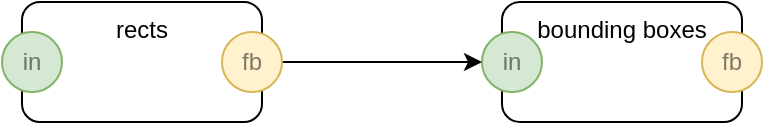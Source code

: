 <mxfile version="14.6.13" type="device"><diagram id="fJMiZ-UQUDxddErPQ4Be" name="sequence"><mxGraphModel dx="1106" dy="806" grid="1" gridSize="10" guides="1" tooltips="1" connect="1" arrows="1" fold="1" page="1" pageScale="1" pageWidth="1100" pageHeight="850" math="0" shadow="0"><root><mxCell id="0"/><mxCell id="1" parent="0"/><mxCell id="mx_kBMiYbfJri47WsX8j-2" value="rects" style="rounded=1;whiteSpace=wrap;html=1;verticalAlign=top;" vertex="1" parent="1"><mxGeometry x="280" y="280" width="120" height="60" as="geometry"/></mxCell><mxCell id="mx_kBMiYbfJri47WsX8j-3" value="bounding boxes" style="rounded=1;whiteSpace=wrap;html=1;verticalAlign=top;" vertex="1" parent="1"><mxGeometry x="520" y="280" width="120" height="60" as="geometry"/></mxCell><mxCell id="mx_kBMiYbfJri47WsX8j-4" value="in" style="ellipse;whiteSpace=wrap;html=1;aspect=fixed;fillColor=#d5e8d4;align=center;strokeColor=#82b366;textOpacity=50;" vertex="1" parent="1"><mxGeometry x="270" y="295" width="30" height="30" as="geometry"/></mxCell><mxCell id="mx_kBMiYbfJri47WsX8j-5" value="in" style="ellipse;whiteSpace=wrap;html=1;aspect=fixed;fillColor=#d5e8d4;align=center;strokeColor=#82b366;textOpacity=50;" vertex="1" parent="1"><mxGeometry x="510" y="295" width="30" height="30" as="geometry"/></mxCell><mxCell id="mx_kBMiYbfJri47WsX8j-6" style="edgeStyle=orthogonalEdgeStyle;rounded=0;orthogonalLoop=1;jettySize=auto;html=1;entryX=0;entryY=0.5;entryDx=0;entryDy=0;" edge="1" parent="1" source="mx_kBMiYbfJri47WsX8j-7" target="mx_kBMiYbfJri47WsX8j-5"><mxGeometry relative="1" as="geometry"/></mxCell><mxCell id="mx_kBMiYbfJri47WsX8j-7" value="fb" style="ellipse;whiteSpace=wrap;html=1;aspect=fixed;fillColor=#fff2cc;align=center;strokeColor=#d6b656;textOpacity=50;" vertex="1" parent="1"><mxGeometry x="380" y="295" width="30" height="30" as="geometry"/></mxCell><mxCell id="mx_kBMiYbfJri47WsX8j-8" value="fb" style="ellipse;whiteSpace=wrap;html=1;aspect=fixed;fillColor=#fff2cc;align=center;strokeColor=#d6b656;textOpacity=50;" vertex="1" parent="1"><mxGeometry x="620" y="295" width="30" height="30" as="geometry"/></mxCell></root></mxGraphModel></diagram></mxfile>